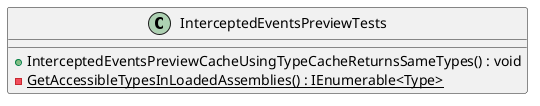 @startuml
class InterceptedEventsPreviewTests {
    + InterceptedEventsPreviewCacheUsingTypeCacheReturnsSameTypes() : void
    - {static} GetAccessibleTypesInLoadedAssemblies() : IEnumerable<Type>
}
@enduml
